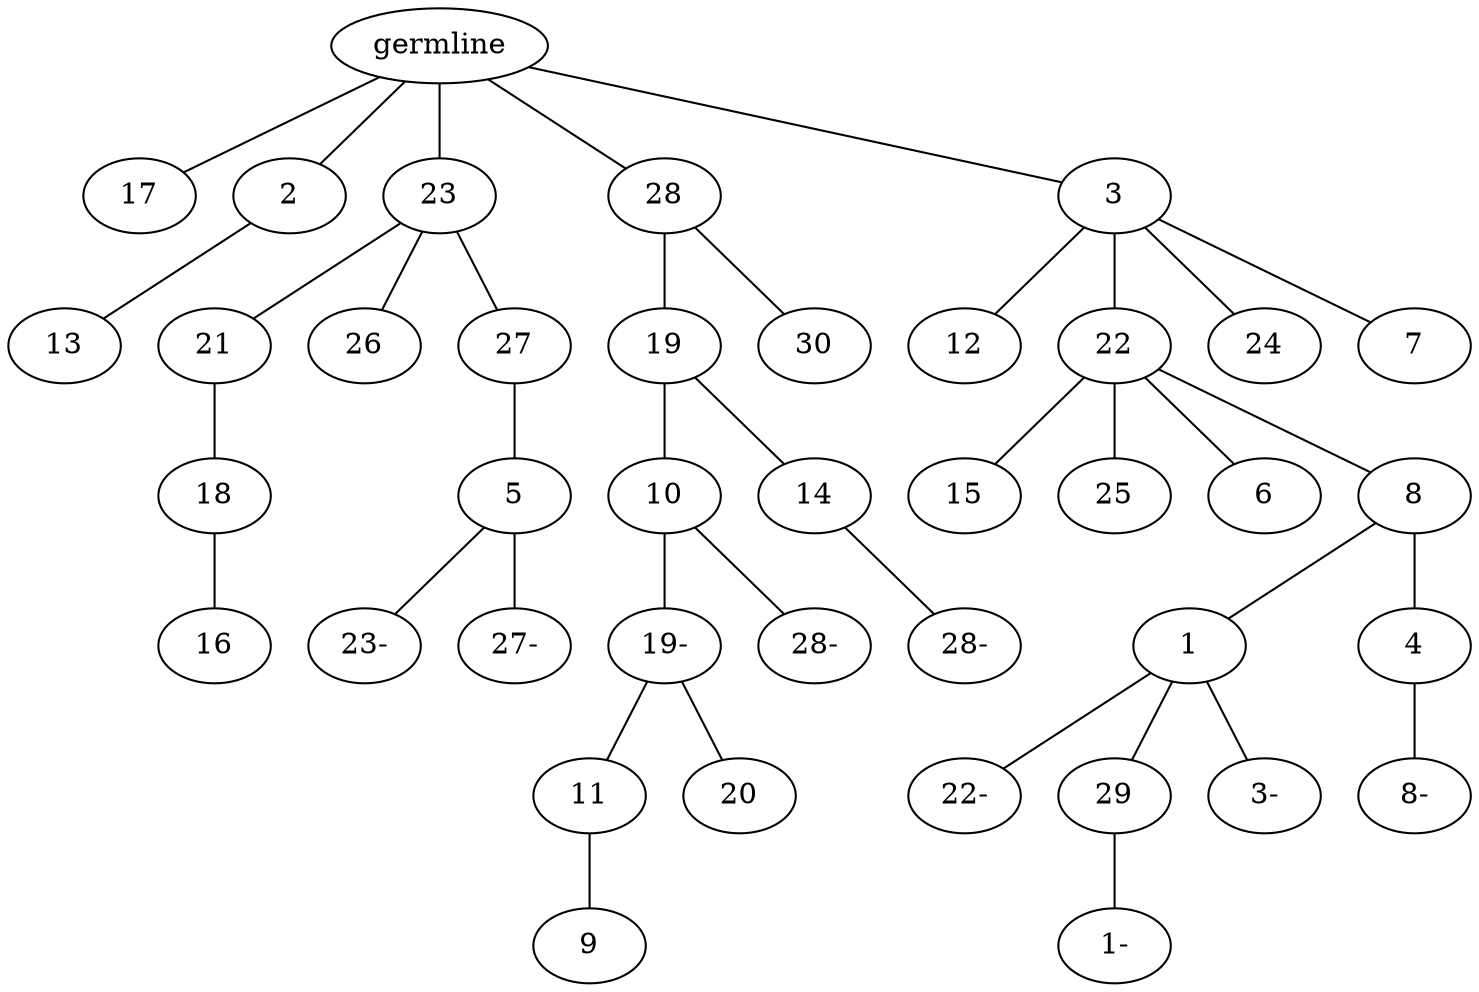graph tree {
    "140551202164544" [label="germline"];
    "140551202399856" [label="17"];
    "140551202400576" [label="2"];
    "140551203291872" [label="13"];
    "140551202401248" [label="23"];
    "140551203292016" [label="21"];
    "140551203291680" [label="18"];
    "140551202664800" [label="16"];
    "140551203291920" [label="26"];
    "140551203292064" [label="27"];
    "140551202665520" [label="5"];
    "140551202534688" [label="23-"];
    "140551202533440" [label="27-"];
    "140551203291584" [label="28"];
    "140551203291824" [label="19"];
    "140551202536752" [label="10"];
    "140551202534112" [label="19-"];
    "140551202534256" [label="11"];
    "140551202534448" [label="9"];
    "140551202534880" [label="20"];
    "140551202533488" [label="28-"];
    "140551202536416" [label="14"];
    "140551203291248" [label="28-"];
    "140551202533632" [label="30"];
    "140551202666624" [label="3"];
    "140551202537136" [label="12"];
    "140551202534592" [label="22"];
    "140551202535312" [label="15"];
    "140551202535792" [label="25"];
    "140551202536368" [label="6"];
    "140551202534928" [label="8"];
    "140551202241168" [label="1"];
    "140551202240016" [label="22-"];
    "140551202239728" [label="29"];
    "140551202238720" [label="1-"];
    "140551203095744" [label="3-"];
    "140551203094432" [label="4"];
    "140551202241360" [label="8-"];
    "140551203094640" [label="24"];
    "140551202867952" [label="7"];
    "140551202164544" -- "140551202399856";
    "140551202164544" -- "140551202400576";
    "140551202164544" -- "140551202401248";
    "140551202164544" -- "140551203291584";
    "140551202164544" -- "140551202666624";
    "140551202400576" -- "140551203291872";
    "140551202401248" -- "140551203292016";
    "140551202401248" -- "140551203291920";
    "140551202401248" -- "140551203292064";
    "140551203292016" -- "140551203291680";
    "140551203291680" -- "140551202664800";
    "140551203292064" -- "140551202665520";
    "140551202665520" -- "140551202534688";
    "140551202665520" -- "140551202533440";
    "140551203291584" -- "140551203291824";
    "140551203291584" -- "140551202533632";
    "140551203291824" -- "140551202536752";
    "140551203291824" -- "140551202536416";
    "140551202536752" -- "140551202534112";
    "140551202536752" -- "140551202533488";
    "140551202534112" -- "140551202534256";
    "140551202534112" -- "140551202534880";
    "140551202534256" -- "140551202534448";
    "140551202536416" -- "140551203291248";
    "140551202666624" -- "140551202537136";
    "140551202666624" -- "140551202534592";
    "140551202666624" -- "140551203094640";
    "140551202666624" -- "140551202867952";
    "140551202534592" -- "140551202535312";
    "140551202534592" -- "140551202535792";
    "140551202534592" -- "140551202536368";
    "140551202534592" -- "140551202534928";
    "140551202534928" -- "140551202241168";
    "140551202534928" -- "140551203094432";
    "140551202241168" -- "140551202240016";
    "140551202241168" -- "140551202239728";
    "140551202241168" -- "140551203095744";
    "140551202239728" -- "140551202238720";
    "140551203094432" -- "140551202241360";
}
